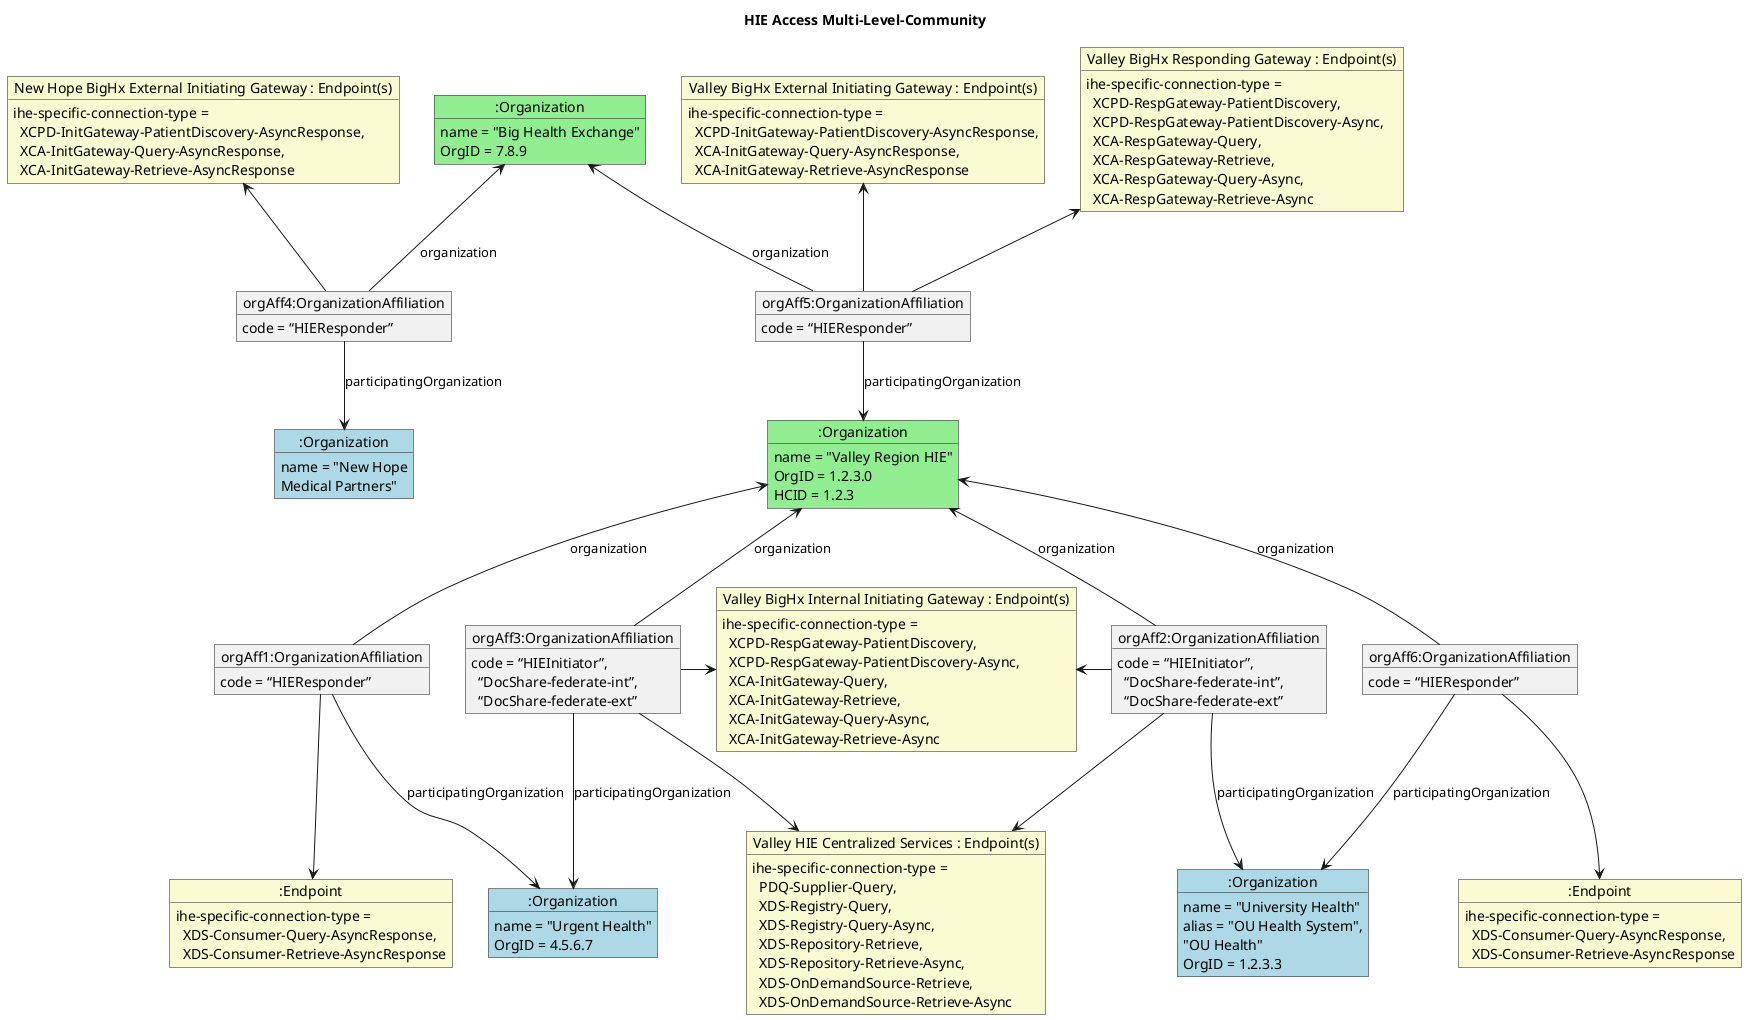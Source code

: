 @startuml 

title "HIE Access Multi-Level-Community "
object ":Organization" as nhie #lightgreen
nhie : name = "Big Health Exchange"
nhie : OrgID = 7.8.9

object ":Organization" as Partners #LightBlue
Partners : name = "New Hope\nMedical Partners"

object "New Hope BigHx External Initiating Gateway : Endpoint(s)" as ig1 #LightGoldenRodYellow
ig1 : ihe-specific-connection-type =\n  XCPD-InitGateway-PatientDiscovery-AsyncResponse,\n  XCA-InitGateway-Query-AsyncResponse,\n  XCA-InitGateway-Retrieve-AsyncResponse

object "orgAff4:OrganizationAffiliation" as OrgAff4
OrgAff4 : code = “HIEResponder”
OrgAff4 --> Partners : participatingOrganization
nhie <-- OrgAff4 : organization
ig1 <-- OrgAff4

object ":Organization" as hie #lightgreen
hie : name = "Valley Region HIE"
hie : OrgID = 1.2.3.0
hie : HCID = 1.2.3

object "orgAff5:OrganizationAffiliation" as OrgAff5
OrgAff5 : code = “HIEResponder”
OrgAff5 --> hie : participatingOrganization
nhie <-- OrgAff5 : organization

object "Valley BigHx Responding Gateway : Endpoint(s)" as rg1 #LightGoldenRodYellow
rg1 : ihe-specific-connection-type = \n  XCPD-RespGateway-PatientDiscovery,\n  XCPD-RespGateway-PatientDiscovery-Async,\n  XCA-RespGateway-Query,\n  XCA-RespGateway-Retrieve,\n  XCA-RespGateway-Query-Async,\n  XCA-RespGateway-Retrieve-Async
rg1 <-- OrgAff5

object "Valley BigHx External Initiating Gateway : Endpoint(s)" as ig2 #LightGoldenRodYellow
ig2 : ihe-specific-connection-type =\n  XCPD-InitGateway-PatientDiscovery-AsyncResponse,\n  XCA-InitGateway-Query-AsyncResponse,\n  XCA-InitGateway-Retrieve-AsyncResponse
ig2 <-- OrgAff5

object "Valley BigHx Internal Initiating Gateway : Endpoint(s)" as ig3 #LightGoldenRodYellow
ig3 : ihe-specific-connection-type = \n  XCPD-RespGateway-PatientDiscovery,\n  XCPD-RespGateway-PatientDiscovery-Async,\n  XCA-InitGateway-Query,\n  XCA-InitGateway-Retrieve,\n  XCA-InitGateway-Query-Async,\n  XCA-InitGateway-Retrieve-Async

object "Valley HIE Centralized Services : Endpoint(s)" as hieEndpoints #LightGoldenRodYellow
hieEndpoints : ihe-specific-connection-type = \n  PDQ-Supplier-Query,\n  XDS-Registry-Query,\n  XDS-Registry-Query-Async,\n  XDS-Repository-Retrieve,\n  XDS-Repository-Retrieve-Async,\n  XDS-OnDemandSource-Retrieve,\n  XDS-OnDemandSource-Retrieve-Async

object ":Organization" as OU #LightBlue
OU : name = "University Health"
OU : alias = "OU Health System",\n"OU Health"
OU : OrgID = 1.2.3.3

object ":Organization" as Urgent #LightBlue
Urgent : name = "Urgent Health"
Urgent : OrgID = 4.5.6.7

object "orgAff1:OrganizationAffiliation" as OrgAff1
OrgAff1 : code = “HIEResponder”
OrgAff1 --> Urgent : participatingOrganization
hie <-- OrgAff1 : organization

object "orgAff2:OrganizationAffiliation" as OrgAff2
OrgAff2 : code = “HIEInitiator”,\n  “DocShare-federate-int”,\n  “DocShare-federate-ext”
OrgAff2 --> OU : participatingOrganization
hie <-- OrgAff2 : organization
ig3 <- OrgAff2
OrgAff2 -> hieEndpoints

object "orgAff3:OrganizationAffiliation" as OrgAff3
OrgAff3 : code = “HIEInitiator”,\n  “DocShare-federate-int”,\n  “DocShare-federate-ext”
OrgAff3 --> Urgent : participatingOrganization
hie <-- OrgAff3 : organization
OrgAff3 -> ig3
OrgAff3 -> hieEndpoints

object "orgAff6:OrganizationAffiliation" as OrgAff6
OrgAff6 : code = “HIEResponder”
OrgAff6 --> OU : participatingOrganization
hie <-- OrgAff6 : organization

ig3 -[hidden]- hieEndpoints 
OrgAff1 -[hidden] OrgAff3

object ":Endpoint" as con2 #LightGoldenRodYellow
con2 : ihe-specific-connection-type = \n  XDS-Consumer-Query-AsyncResponse,\n  XDS-Consumer-Retrieve-AsyncResponse
OrgAff6 --> con2

object ":Endpoint" as con3 #LightGoldenRodYellow
con3 : ihe-specific-connection-type = \n  XDS-Consumer-Query-AsyncResponse,\n  XDS-Consumer-Retrieve-AsyncResponse
OrgAff1 --> con3

@enduml
